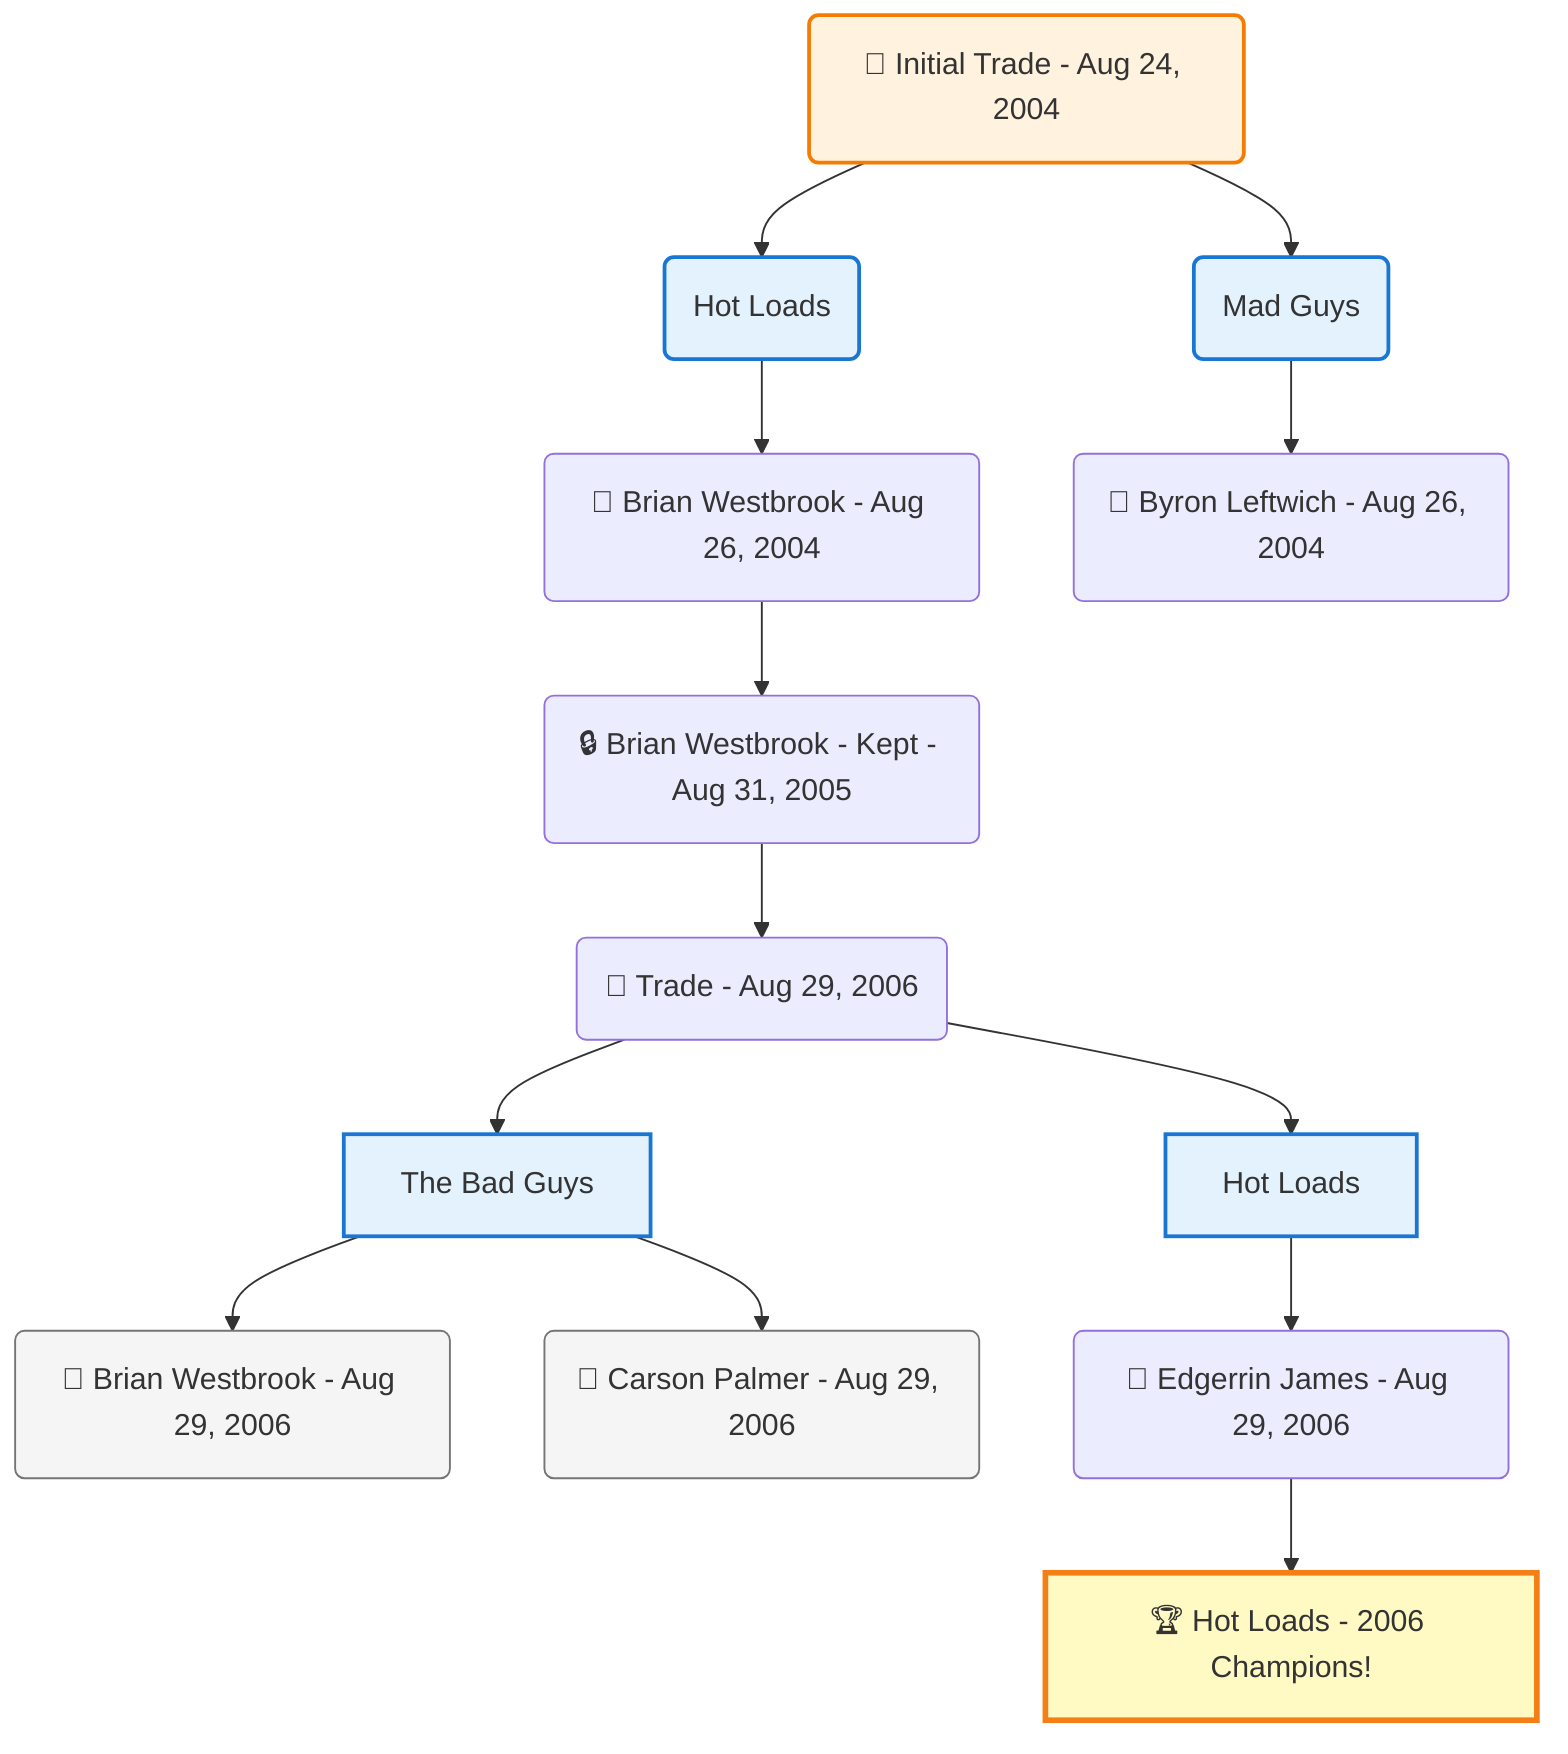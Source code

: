 flowchart TD

    TRADE_MAIN("🔄 Initial Trade - Aug 24, 2004")
    TEAM_1("Hot Loads")
    TEAM_2("Mad Guys")
    NODE_6b7e669c-30b8-4d49-93cd-18d2d2ded362("🔄 Brian Westbrook - Aug 26, 2004")
    NODE_e3dea235-b25e-465a-a74d-052101e471bd("🔒 Brian Westbrook - Kept - Aug 31, 2005")
    TRADE_7f4637e4-4da1-4a72-8274-2515752ca9db_3("🔄 Trade - Aug 29, 2006")
    TEAM_b2220d1a-ff75-4622-9757-09978901110f_4["The Bad Guys"]
    NODE_419e01c3-c7a1-4345-8911-157bb4e5f526("🔄 Brian Westbrook - Aug 29, 2006")
    NODE_4fcfbb74-d396-426f-b80b-a9e22eabd6be("🔄 Carson Palmer - Aug 29, 2006")
    TEAM_8e9f18ff-62c3-40e8-bb10-32f74cf4ee33_5["Hot Loads"]
    NODE_5b1c2069-8707-4e09-823a-ce670e4fba0e("🔄 Edgerrin James - Aug 29, 2006")
    CHAMP_8e9f18ff-62c3-40e8-bb10-32f74cf4ee33_2006["🏆 Hot Loads - 2006 Champions!"]
    NODE_f75451dd-77b7-4e89-9ba8-d7a27d04dc71("🔄 Byron Leftwich - Aug 26, 2004")

    TRADE_MAIN --> TEAM_1
    TRADE_MAIN --> TEAM_2
    TEAM_1 --> NODE_6b7e669c-30b8-4d49-93cd-18d2d2ded362
    NODE_6b7e669c-30b8-4d49-93cd-18d2d2ded362 --> NODE_e3dea235-b25e-465a-a74d-052101e471bd
    NODE_e3dea235-b25e-465a-a74d-052101e471bd --> TRADE_7f4637e4-4da1-4a72-8274-2515752ca9db_3
    TRADE_7f4637e4-4da1-4a72-8274-2515752ca9db_3 --> TEAM_b2220d1a-ff75-4622-9757-09978901110f_4
    TEAM_b2220d1a-ff75-4622-9757-09978901110f_4 --> NODE_419e01c3-c7a1-4345-8911-157bb4e5f526
    TEAM_b2220d1a-ff75-4622-9757-09978901110f_4 --> NODE_4fcfbb74-d396-426f-b80b-a9e22eabd6be
    TRADE_7f4637e4-4da1-4a72-8274-2515752ca9db_3 --> TEAM_8e9f18ff-62c3-40e8-bb10-32f74cf4ee33_5
    TEAM_8e9f18ff-62c3-40e8-bb10-32f74cf4ee33_5 --> NODE_5b1c2069-8707-4e09-823a-ce670e4fba0e
    NODE_5b1c2069-8707-4e09-823a-ce670e4fba0e --> CHAMP_8e9f18ff-62c3-40e8-bb10-32f74cf4ee33_2006
    TEAM_2 --> NODE_f75451dd-77b7-4e89-9ba8-d7a27d04dc71

    %% Node styling
    classDef teamNode fill:#e3f2fd,stroke:#1976d2,stroke-width:2px
    classDef tradeNode fill:#fff3e0,stroke:#f57c00,stroke-width:2px
    classDef playerNode fill:#f3e5f5,stroke:#7b1fa2,stroke-width:1px
    classDef nonRootPlayerNode fill:#f5f5f5,stroke:#757575,stroke-width:1px
    classDef endNode fill:#ffebee,stroke:#c62828,stroke-width:2px
    classDef waiverNode fill:#e8f5e8,stroke:#388e3c,stroke-width:2px
    classDef championshipNode fill:#fff9c4,stroke:#f57f17,stroke-width:3px

    class TEAM_1,TEAM_2,TEAM_b2220d1a-ff75-4622-9757-09978901110f_4,TEAM_8e9f18ff-62c3-40e8-bb10-32f74cf4ee33_5 teamNode
    class CHAMP_8e9f18ff-62c3-40e8-bb10-32f74cf4ee33_2006 championshipNode
    class NODE_419e01c3-c7a1-4345-8911-157bb4e5f526,NODE_4fcfbb74-d396-426f-b80b-a9e22eabd6be nonRootPlayerNode
    class TRADE_MAIN tradeNode